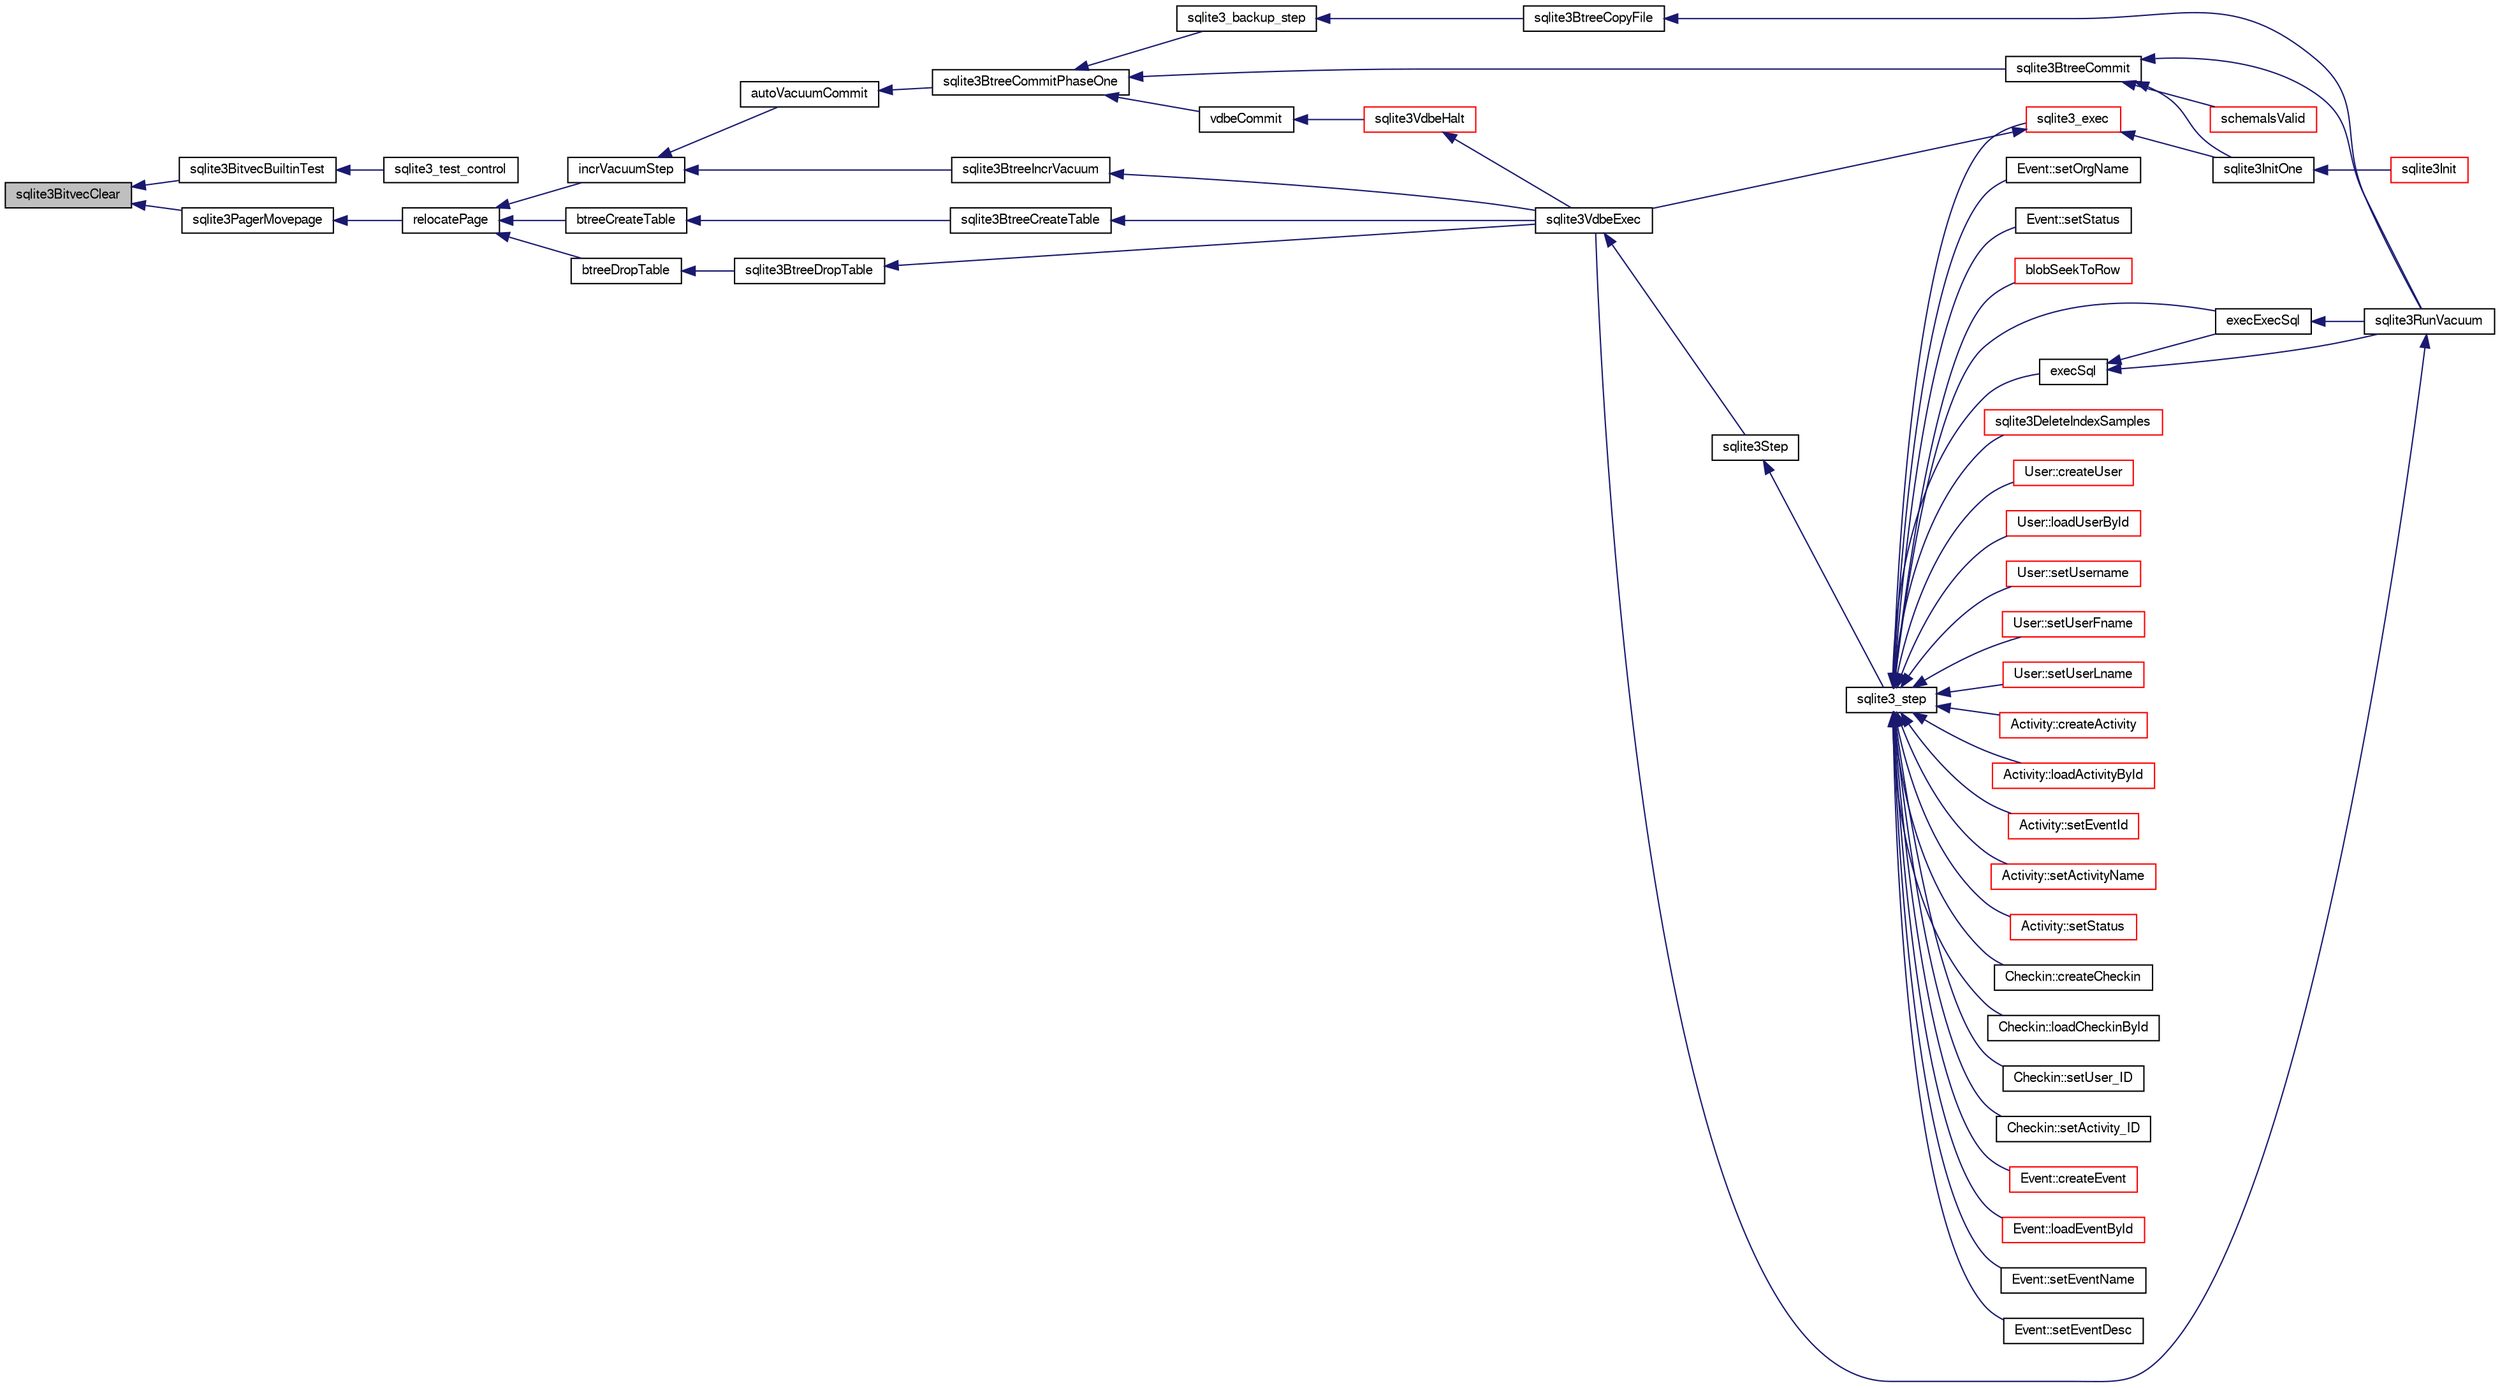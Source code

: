 digraph "sqlite3BitvecClear"
{
  edge [fontname="FreeSans",fontsize="10",labelfontname="FreeSans",labelfontsize="10"];
  node [fontname="FreeSans",fontsize="10",shape=record];
  rankdir="LR";
  Node431690 [label="sqlite3BitvecClear",height=0.2,width=0.4,color="black", fillcolor="grey75", style="filled", fontcolor="black"];
  Node431690 -> Node431691 [dir="back",color="midnightblue",fontsize="10",style="solid",fontname="FreeSans"];
  Node431691 [label="sqlite3BitvecBuiltinTest",height=0.2,width=0.4,color="black", fillcolor="white", style="filled",URL="$sqlite3_8c.html#a9b4e3e921ce1ede6f10a9106c034ff9b"];
  Node431691 -> Node431692 [dir="back",color="midnightblue",fontsize="10",style="solid",fontname="FreeSans"];
  Node431692 [label="sqlite3_test_control",height=0.2,width=0.4,color="black", fillcolor="white", style="filled",URL="$sqlite3_8h.html#a3d90fdf0f259711a4e3822e12cd86106"];
  Node431690 -> Node431693 [dir="back",color="midnightblue",fontsize="10",style="solid",fontname="FreeSans"];
  Node431693 [label="sqlite3PagerMovepage",height=0.2,width=0.4,color="black", fillcolor="white", style="filled",URL="$sqlite3_8c.html#a8cdedc7a185709301f12c4d7b305aa1e"];
  Node431693 -> Node431694 [dir="back",color="midnightblue",fontsize="10",style="solid",fontname="FreeSans"];
  Node431694 [label="relocatePage",height=0.2,width=0.4,color="black", fillcolor="white", style="filled",URL="$sqlite3_8c.html#af8fb5934ff87b02845c89350c57fd2bc"];
  Node431694 -> Node431695 [dir="back",color="midnightblue",fontsize="10",style="solid",fontname="FreeSans"];
  Node431695 [label="incrVacuumStep",height=0.2,width=0.4,color="black", fillcolor="white", style="filled",URL="$sqlite3_8c.html#a68a85130a567f1700dc0907ec9227892"];
  Node431695 -> Node431696 [dir="back",color="midnightblue",fontsize="10",style="solid",fontname="FreeSans"];
  Node431696 [label="sqlite3BtreeIncrVacuum",height=0.2,width=0.4,color="black", fillcolor="white", style="filled",URL="$sqlite3_8c.html#a0b4c98acfd785fc6d5dc5c3237030318"];
  Node431696 -> Node431697 [dir="back",color="midnightblue",fontsize="10",style="solid",fontname="FreeSans"];
  Node431697 [label="sqlite3VdbeExec",height=0.2,width=0.4,color="black", fillcolor="white", style="filled",URL="$sqlite3_8c.html#a8ce40a614bdc56719c4d642b1e4dfb21"];
  Node431697 -> Node431698 [dir="back",color="midnightblue",fontsize="10",style="solid",fontname="FreeSans"];
  Node431698 [label="sqlite3Step",height=0.2,width=0.4,color="black", fillcolor="white", style="filled",URL="$sqlite3_8c.html#a3f2872e873e2758a4beedad1d5113554"];
  Node431698 -> Node431699 [dir="back",color="midnightblue",fontsize="10",style="solid",fontname="FreeSans"];
  Node431699 [label="sqlite3_step",height=0.2,width=0.4,color="black", fillcolor="white", style="filled",URL="$sqlite3_8h.html#ac1e491ce36b7471eb28387f7d3c74334"];
  Node431699 -> Node431700 [dir="back",color="midnightblue",fontsize="10",style="solid",fontname="FreeSans"];
  Node431700 [label="Activity::createActivity",height=0.2,width=0.4,color="red", fillcolor="white", style="filled",URL="$classActivity.html#a813cc5e52c14ab49b39014c134e3425b"];
  Node431699 -> Node431703 [dir="back",color="midnightblue",fontsize="10",style="solid",fontname="FreeSans"];
  Node431703 [label="Activity::loadActivityById",height=0.2,width=0.4,color="red", fillcolor="white", style="filled",URL="$classActivity.html#abe4ffb4f08a47212ebf9013259d9e7fd"];
  Node431699 -> Node431705 [dir="back",color="midnightblue",fontsize="10",style="solid",fontname="FreeSans"];
  Node431705 [label="Activity::setEventId",height=0.2,width=0.4,color="red", fillcolor="white", style="filled",URL="$classActivity.html#adb1d0fd0d08f473e068f0a4086bfa9ca"];
  Node431699 -> Node431706 [dir="back",color="midnightblue",fontsize="10",style="solid",fontname="FreeSans"];
  Node431706 [label="Activity::setActivityName",height=0.2,width=0.4,color="red", fillcolor="white", style="filled",URL="$classActivity.html#a62dc3737b33915a36086f9dd26d16a81"];
  Node431699 -> Node431707 [dir="back",color="midnightblue",fontsize="10",style="solid",fontname="FreeSans"];
  Node431707 [label="Activity::setStatus",height=0.2,width=0.4,color="red", fillcolor="white", style="filled",URL="$classActivity.html#af618135a7738f4d2a7ee147a8ef912ea"];
  Node431699 -> Node431708 [dir="back",color="midnightblue",fontsize="10",style="solid",fontname="FreeSans"];
  Node431708 [label="Checkin::createCheckin",height=0.2,width=0.4,color="black", fillcolor="white", style="filled",URL="$classCheckin.html#a4e40acdf7fff0e607f6de4f24f3a163c"];
  Node431699 -> Node431709 [dir="back",color="midnightblue",fontsize="10",style="solid",fontname="FreeSans"];
  Node431709 [label="Checkin::loadCheckinById",height=0.2,width=0.4,color="black", fillcolor="white", style="filled",URL="$classCheckin.html#a3461f70ea6c68475225f2a07f78a21e0"];
  Node431699 -> Node431710 [dir="back",color="midnightblue",fontsize="10",style="solid",fontname="FreeSans"];
  Node431710 [label="Checkin::setUser_ID",height=0.2,width=0.4,color="black", fillcolor="white", style="filled",URL="$classCheckin.html#a76ab640f4f912876dbebf183db5359c6"];
  Node431699 -> Node431711 [dir="back",color="midnightblue",fontsize="10",style="solid",fontname="FreeSans"];
  Node431711 [label="Checkin::setActivity_ID",height=0.2,width=0.4,color="black", fillcolor="white", style="filled",URL="$classCheckin.html#ab2ff3ec2604ec73a42af25874a00b232"];
  Node431699 -> Node431712 [dir="back",color="midnightblue",fontsize="10",style="solid",fontname="FreeSans"];
  Node431712 [label="Event::createEvent",height=0.2,width=0.4,color="red", fillcolor="white", style="filled",URL="$classEvent.html#a77adb9f4a46ffb32c2d931f0691f5903"];
  Node431699 -> Node431713 [dir="back",color="midnightblue",fontsize="10",style="solid",fontname="FreeSans"];
  Node431713 [label="Event::loadEventById",height=0.2,width=0.4,color="red", fillcolor="white", style="filled",URL="$classEvent.html#afa66cea33f722dbeecb69cc98fdea055"];
  Node431699 -> Node431714 [dir="back",color="midnightblue",fontsize="10",style="solid",fontname="FreeSans"];
  Node431714 [label="Event::setEventName",height=0.2,width=0.4,color="black", fillcolor="white", style="filled",URL="$classEvent.html#a10596b6ca077df05184e30d62b08729d"];
  Node431699 -> Node431715 [dir="back",color="midnightblue",fontsize="10",style="solid",fontname="FreeSans"];
  Node431715 [label="Event::setEventDesc",height=0.2,width=0.4,color="black", fillcolor="white", style="filled",URL="$classEvent.html#ae36b8377dcae792f1c5c4726024c981b"];
  Node431699 -> Node431716 [dir="back",color="midnightblue",fontsize="10",style="solid",fontname="FreeSans"];
  Node431716 [label="Event::setOrgName",height=0.2,width=0.4,color="black", fillcolor="white", style="filled",URL="$classEvent.html#a19aac0f776bd764563a54977656cf680"];
  Node431699 -> Node431717 [dir="back",color="midnightblue",fontsize="10",style="solid",fontname="FreeSans"];
  Node431717 [label="Event::setStatus",height=0.2,width=0.4,color="black", fillcolor="white", style="filled",URL="$classEvent.html#ab0a6b9285af0f4172eb841e2b80f8972"];
  Node431699 -> Node431718 [dir="back",color="midnightblue",fontsize="10",style="solid",fontname="FreeSans"];
  Node431718 [label="blobSeekToRow",height=0.2,width=0.4,color="red", fillcolor="white", style="filled",URL="$sqlite3_8c.html#afff57e13332b98c8a44a7cebe38962ab"];
  Node431699 -> Node431721 [dir="back",color="midnightblue",fontsize="10",style="solid",fontname="FreeSans"];
  Node431721 [label="sqlite3DeleteIndexSamples",height=0.2,width=0.4,color="red", fillcolor="white", style="filled",URL="$sqlite3_8c.html#aaeda0302fbf61397ec009f65bed047ef"];
  Node431699 -> Node431890 [dir="back",color="midnightblue",fontsize="10",style="solid",fontname="FreeSans"];
  Node431890 [label="sqlite3_exec",height=0.2,width=0.4,color="red", fillcolor="white", style="filled",URL="$sqlite3_8h.html#a97487ec8150e0bcc8fa392ab8f0e24db"];
  Node431890 -> Node431697 [dir="back",color="midnightblue",fontsize="10",style="solid",fontname="FreeSans"];
  Node431890 -> Node431723 [dir="back",color="midnightblue",fontsize="10",style="solid",fontname="FreeSans"];
  Node431723 [label="sqlite3InitOne",height=0.2,width=0.4,color="black", fillcolor="white", style="filled",URL="$sqlite3_8c.html#ac4318b25df65269906b0379251fe9b85"];
  Node431723 -> Node431724 [dir="back",color="midnightblue",fontsize="10",style="solid",fontname="FreeSans"];
  Node431724 [label="sqlite3Init",height=0.2,width=0.4,color="red", fillcolor="white", style="filled",URL="$sqlite3_8c.html#aed74e3dc765631a833f522f425ff5a48"];
  Node431699 -> Node431881 [dir="back",color="midnightblue",fontsize="10",style="solid",fontname="FreeSans"];
  Node431881 [label="execSql",height=0.2,width=0.4,color="black", fillcolor="white", style="filled",URL="$sqlite3_8c.html#a7d16651b98a110662f4c265eff0246cb"];
  Node431881 -> Node431882 [dir="back",color="midnightblue",fontsize="10",style="solid",fontname="FreeSans"];
  Node431882 [label="execExecSql",height=0.2,width=0.4,color="black", fillcolor="white", style="filled",URL="$sqlite3_8c.html#ac1be09a6c047f21133d16378d301e0d4"];
  Node431882 -> Node431883 [dir="back",color="midnightblue",fontsize="10",style="solid",fontname="FreeSans"];
  Node431883 [label="sqlite3RunVacuum",height=0.2,width=0.4,color="black", fillcolor="white", style="filled",URL="$sqlite3_8c.html#a5e83ddc7b3e7e8e79ad5d1fc92de1d2f"];
  Node431883 -> Node431697 [dir="back",color="midnightblue",fontsize="10",style="solid",fontname="FreeSans"];
  Node431881 -> Node431883 [dir="back",color="midnightblue",fontsize="10",style="solid",fontname="FreeSans"];
  Node431699 -> Node431882 [dir="back",color="midnightblue",fontsize="10",style="solid",fontname="FreeSans"];
  Node431699 -> Node431884 [dir="back",color="midnightblue",fontsize="10",style="solid",fontname="FreeSans"];
  Node431884 [label="User::createUser",height=0.2,width=0.4,color="red", fillcolor="white", style="filled",URL="$classUser.html#a22ed673939e8cc0a136130b809bba513"];
  Node431699 -> Node431885 [dir="back",color="midnightblue",fontsize="10",style="solid",fontname="FreeSans"];
  Node431885 [label="User::loadUserById",height=0.2,width=0.4,color="red", fillcolor="white", style="filled",URL="$classUser.html#a863377665b7fb83c5547dcf9727f5092"];
  Node431699 -> Node431886 [dir="back",color="midnightblue",fontsize="10",style="solid",fontname="FreeSans"];
  Node431886 [label="User::setUsername",height=0.2,width=0.4,color="red", fillcolor="white", style="filled",URL="$classUser.html#aa0497022a136cb78de785b0a39ae60b1"];
  Node431699 -> Node431887 [dir="back",color="midnightblue",fontsize="10",style="solid",fontname="FreeSans"];
  Node431887 [label="User::setUserFname",height=0.2,width=0.4,color="red", fillcolor="white", style="filled",URL="$classUser.html#a72657eb55cd0ca437b4841a43f19912f"];
  Node431699 -> Node431888 [dir="back",color="midnightblue",fontsize="10",style="solid",fontname="FreeSans"];
  Node431888 [label="User::setUserLname",height=0.2,width=0.4,color="red", fillcolor="white", style="filled",URL="$classUser.html#aa25973387e5afe1aa6f60dd6545e33b5"];
  Node431695 -> Node431958 [dir="back",color="midnightblue",fontsize="10",style="solid",fontname="FreeSans"];
  Node431958 [label="autoVacuumCommit",height=0.2,width=0.4,color="black", fillcolor="white", style="filled",URL="$sqlite3_8c.html#a809d22c6311135ae3048adf41febaef0"];
  Node431958 -> Node431959 [dir="back",color="midnightblue",fontsize="10",style="solid",fontname="FreeSans"];
  Node431959 [label="sqlite3BtreeCommitPhaseOne",height=0.2,width=0.4,color="black", fillcolor="white", style="filled",URL="$sqlite3_8c.html#ae266cba101e64ad99a166f237532e262"];
  Node431959 -> Node431960 [dir="back",color="midnightblue",fontsize="10",style="solid",fontname="FreeSans"];
  Node431960 [label="sqlite3BtreeCommit",height=0.2,width=0.4,color="black", fillcolor="white", style="filled",URL="$sqlite3_8c.html#a8e56ab314556935f9f73080147d26419"];
  Node431960 -> Node431723 [dir="back",color="midnightblue",fontsize="10",style="solid",fontname="FreeSans"];
  Node431960 -> Node431908 [dir="back",color="midnightblue",fontsize="10",style="solid",fontname="FreeSans"];
  Node431908 [label="schemaIsValid",height=0.2,width=0.4,color="red", fillcolor="white", style="filled",URL="$sqlite3_8c.html#a7c466fe28e7ca6f46b8bf72c46d9738d"];
  Node431960 -> Node431883 [dir="back",color="midnightblue",fontsize="10",style="solid",fontname="FreeSans"];
  Node431959 -> Node431910 [dir="back",color="midnightblue",fontsize="10",style="solid",fontname="FreeSans"];
  Node431910 [label="sqlite3_backup_step",height=0.2,width=0.4,color="black", fillcolor="white", style="filled",URL="$sqlite3_8h.html#a1699b75e98d082eebc465a9e64c35269"];
  Node431910 -> Node431911 [dir="back",color="midnightblue",fontsize="10",style="solid",fontname="FreeSans"];
  Node431911 [label="sqlite3BtreeCopyFile",height=0.2,width=0.4,color="black", fillcolor="white", style="filled",URL="$sqlite3_8c.html#a4d9e19a79f0d5c1dfcef0bd137ae83f9"];
  Node431911 -> Node431883 [dir="back",color="midnightblue",fontsize="10",style="solid",fontname="FreeSans"];
  Node431959 -> Node431961 [dir="back",color="midnightblue",fontsize="10",style="solid",fontname="FreeSans"];
  Node431961 [label="vdbeCommit",height=0.2,width=0.4,color="black", fillcolor="white", style="filled",URL="$sqlite3_8c.html#a5d7f1e0625451b987728f600cfe1b92d"];
  Node431961 -> Node431916 [dir="back",color="midnightblue",fontsize="10",style="solid",fontname="FreeSans"];
  Node431916 [label="sqlite3VdbeHalt",height=0.2,width=0.4,color="red", fillcolor="white", style="filled",URL="$sqlite3_8c.html#a8d1d99703d999190fbc35ecc981cb709"];
  Node431916 -> Node431697 [dir="back",color="midnightblue",fontsize="10",style="solid",fontname="FreeSans"];
  Node431694 -> Node431962 [dir="back",color="midnightblue",fontsize="10",style="solid",fontname="FreeSans"];
  Node431962 [label="btreeCreateTable",height=0.2,width=0.4,color="black", fillcolor="white", style="filled",URL="$sqlite3_8c.html#a48e09eaac366a6b585edd02553872954"];
  Node431962 -> Node431963 [dir="back",color="midnightblue",fontsize="10",style="solid",fontname="FreeSans"];
  Node431963 [label="sqlite3BtreeCreateTable",height=0.2,width=0.4,color="black", fillcolor="white", style="filled",URL="$sqlite3_8c.html#a1a9ef91a0faff12254ec3f58cade3291"];
  Node431963 -> Node431697 [dir="back",color="midnightblue",fontsize="10",style="solid",fontname="FreeSans"];
  Node431694 -> Node431964 [dir="back",color="midnightblue",fontsize="10",style="solid",fontname="FreeSans"];
  Node431964 [label="btreeDropTable",height=0.2,width=0.4,color="black", fillcolor="white", style="filled",URL="$sqlite3_8c.html#abba4061ea34842db278e91f537d2c2ff"];
  Node431964 -> Node431965 [dir="back",color="midnightblue",fontsize="10",style="solid",fontname="FreeSans"];
  Node431965 [label="sqlite3BtreeDropTable",height=0.2,width=0.4,color="black", fillcolor="white", style="filled",URL="$sqlite3_8c.html#a7b9a218bc08d8acfc94b74ea5c47eaa8"];
  Node431965 -> Node431697 [dir="back",color="midnightblue",fontsize="10",style="solid",fontname="FreeSans"];
}
